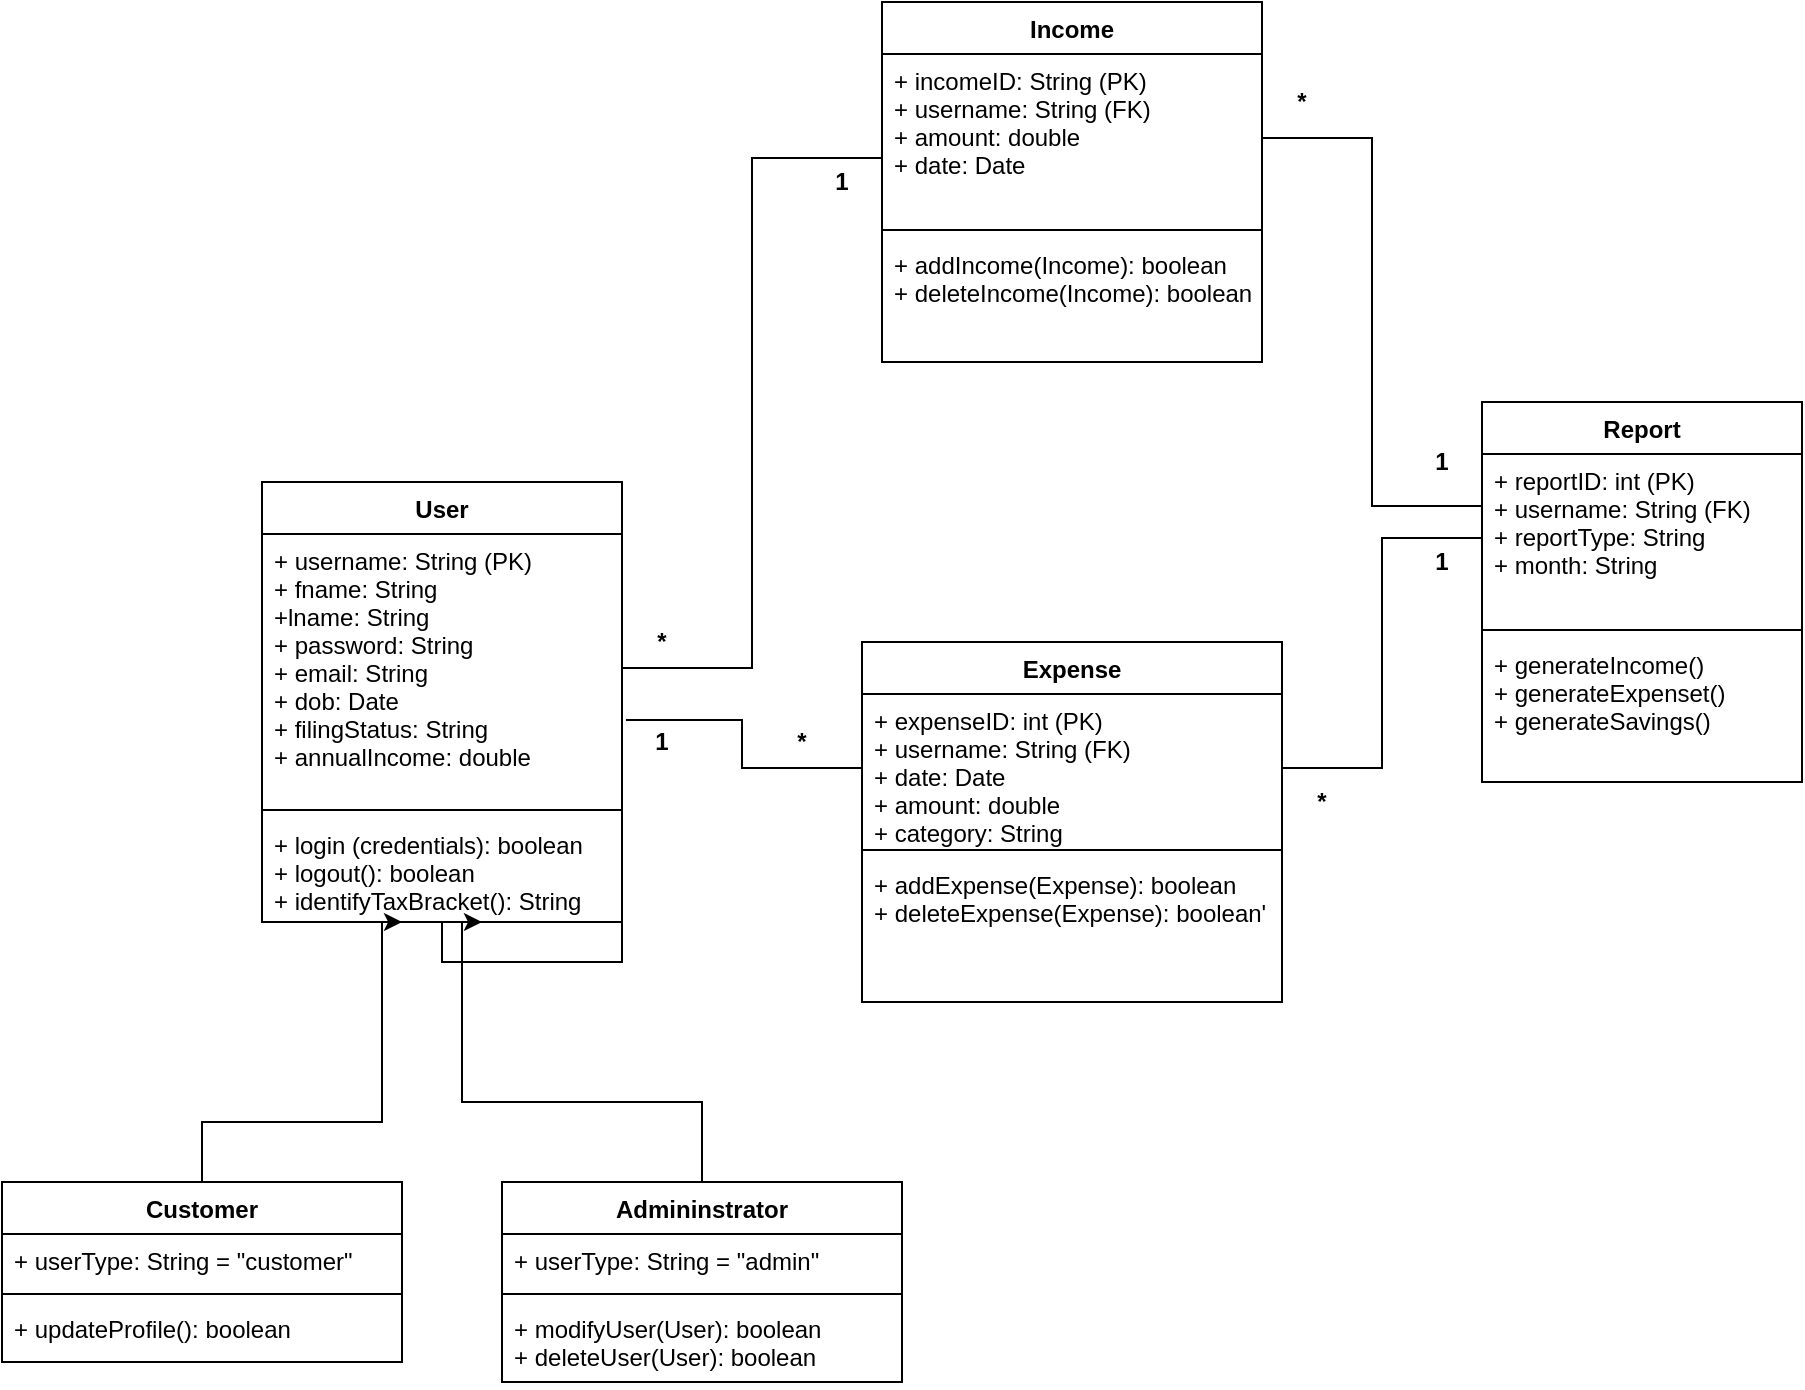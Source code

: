 <mxfile version="14.4.5" type="github">
  <diagram name="Page-1" id="efa7a0a1-bf9b-a30e-e6df-94a7791c09e9">
    <mxGraphModel dx="1422" dy="705" grid="1" gridSize="10" guides="1" tooltips="1" connect="1" arrows="1" fold="1" page="1" pageScale="1" pageWidth="826" pageHeight="1169" background="#ffffff" math="0" shadow="0">
      <root>
        <mxCell id="0" />
        <mxCell id="1" parent="0" />
        <mxCell id="gfM7-F49lEuLRjhy5ONM-183" style="edgeStyle=orthogonalEdgeStyle;rounded=0;orthogonalLoop=1;jettySize=auto;html=1;entryX=0;entryY=0;entryDx=0;entryDy=0;endArrow=none;endFill=0;" edge="1" parent="1" source="gfM7-F49lEuLRjhy5ONM-114" target="gfM7-F49lEuLRjhy5ONM-154">
          <mxGeometry relative="1" as="geometry" />
        </mxCell>
        <mxCell id="gfM7-F49lEuLRjhy5ONM-114" value="User" style="swimlane;fontStyle=1;align=center;verticalAlign=top;childLayout=stackLayout;horizontal=1;startSize=26;horizontalStack=0;resizeParent=1;resizeParentMax=0;resizeLast=0;collapsible=1;marginBottom=0;" vertex="1" parent="1">
          <mxGeometry x="140" y="270" width="180" height="220" as="geometry" />
        </mxCell>
        <mxCell id="gfM7-F49lEuLRjhy5ONM-115" value="+ username: String (PK)&#xa;+ fname: String&#xa;+lname: String&#xa;+ password: String&#xa;+ email: String &#xa;+ dob: Date&#xa;+ filingStatus: String&#xa;+ annualIncome: double&#xa;" style="text;strokeColor=none;fillColor=none;align=left;verticalAlign=top;spacingLeft=4;spacingRight=4;overflow=hidden;rotatable=0;points=[[0,0.5],[1,0.5]];portConstraint=eastwest;" vertex="1" parent="gfM7-F49lEuLRjhy5ONM-114">
          <mxGeometry y="26" width="180" height="134" as="geometry" />
        </mxCell>
        <mxCell id="gfM7-F49lEuLRjhy5ONM-116" value="" style="line;strokeWidth=1;fillColor=none;align=left;verticalAlign=middle;spacingTop=-1;spacingLeft=3;spacingRight=3;rotatable=0;labelPosition=right;points=[];portConstraint=eastwest;" vertex="1" parent="gfM7-F49lEuLRjhy5ONM-114">
          <mxGeometry y="160" width="180" height="8" as="geometry" />
        </mxCell>
        <mxCell id="gfM7-F49lEuLRjhy5ONM-117" value="+ login (credentials): boolean&#xa;+ logout(): boolean&#xa;+ identifyTaxBracket(): String" style="text;strokeColor=none;fillColor=none;align=left;verticalAlign=top;spacingLeft=4;spacingRight=4;overflow=hidden;rotatable=0;points=[[0,0.5],[1,0.5]];portConstraint=eastwest;" vertex="1" parent="gfM7-F49lEuLRjhy5ONM-114">
          <mxGeometry y="168" width="180" height="52" as="geometry" />
        </mxCell>
        <mxCell id="gfM7-F49lEuLRjhy5ONM-143" style="edgeStyle=orthogonalEdgeStyle;rounded=0;orthogonalLoop=1;jettySize=auto;html=1;entryX=0.611;entryY=1;entryDx=0;entryDy=0;entryPerimeter=0;" edge="1" parent="1" source="gfM7-F49lEuLRjhy5ONM-139" target="gfM7-F49lEuLRjhy5ONM-117">
          <mxGeometry relative="1" as="geometry">
            <mxPoint x="240" y="560" as="targetPoint" />
            <Array as="points">
              <mxPoint x="360" y="580" />
              <mxPoint x="240" y="580" />
            </Array>
          </mxGeometry>
        </mxCell>
        <mxCell id="gfM7-F49lEuLRjhy5ONM-139" value="Admininstrator" style="swimlane;fontStyle=1;align=center;verticalAlign=top;childLayout=stackLayout;horizontal=1;startSize=26;horizontalStack=0;resizeParent=1;resizeParentMax=0;resizeLast=0;collapsible=1;marginBottom=0;" vertex="1" parent="1">
          <mxGeometry x="260" y="620" width="200" height="100" as="geometry" />
        </mxCell>
        <mxCell id="gfM7-F49lEuLRjhy5ONM-140" value="+ userType: String = &quot;admin&quot;" style="text;strokeColor=none;fillColor=none;align=left;verticalAlign=top;spacingLeft=4;spacingRight=4;overflow=hidden;rotatable=0;points=[[0,0.5],[1,0.5]];portConstraint=eastwest;" vertex="1" parent="gfM7-F49lEuLRjhy5ONM-139">
          <mxGeometry y="26" width="200" height="26" as="geometry" />
        </mxCell>
        <mxCell id="gfM7-F49lEuLRjhy5ONM-141" value="" style="line;strokeWidth=1;fillColor=none;align=left;verticalAlign=middle;spacingTop=-1;spacingLeft=3;spacingRight=3;rotatable=0;labelPosition=right;points=[];portConstraint=eastwest;" vertex="1" parent="gfM7-F49lEuLRjhy5ONM-139">
          <mxGeometry y="52" width="200" height="8" as="geometry" />
        </mxCell>
        <mxCell id="gfM7-F49lEuLRjhy5ONM-142" value="+ modifyUser(User): boolean&#xa;+ deleteUser(User): boolean" style="text;strokeColor=none;fillColor=none;align=left;verticalAlign=top;spacingLeft=4;spacingRight=4;overflow=hidden;rotatable=0;points=[[0,0.5],[1,0.5]];portConstraint=eastwest;" vertex="1" parent="gfM7-F49lEuLRjhy5ONM-139">
          <mxGeometry y="60" width="200" height="40" as="geometry" />
        </mxCell>
        <mxCell id="gfM7-F49lEuLRjhy5ONM-144" value="Expense&#xa;" style="swimlane;fontStyle=1;align=center;verticalAlign=top;childLayout=stackLayout;horizontal=1;startSize=26;horizontalStack=0;resizeParent=1;resizeParentMax=0;resizeLast=0;collapsible=1;marginBottom=0;" vertex="1" parent="1">
          <mxGeometry x="440" y="350" width="210" height="180" as="geometry" />
        </mxCell>
        <mxCell id="gfM7-F49lEuLRjhy5ONM-145" value="+ expenseID: int (PK)&#xa;+ username: String (FK)&#xa;+ date: Date&#xa;+ amount: double&#xa;+ category: String&#xa;+ reoccurringExpense: boolean&#xa;" style="text;strokeColor=none;fillColor=none;align=left;verticalAlign=top;spacingLeft=4;spacingRight=4;overflow=hidden;rotatable=0;points=[[0,0.5],[1,0.5]];portConstraint=eastwest;" vertex="1" parent="gfM7-F49lEuLRjhy5ONM-144">
          <mxGeometry y="26" width="210" height="74" as="geometry" />
        </mxCell>
        <mxCell id="gfM7-F49lEuLRjhy5ONM-146" value="" style="line;strokeWidth=1;fillColor=none;align=left;verticalAlign=middle;spacingTop=-1;spacingLeft=3;spacingRight=3;rotatable=0;labelPosition=right;points=[];portConstraint=eastwest;" vertex="1" parent="gfM7-F49lEuLRjhy5ONM-144">
          <mxGeometry y="100" width="210" height="8" as="geometry" />
        </mxCell>
        <mxCell id="gfM7-F49lEuLRjhy5ONM-147" value="+ addExpense(Expense): boolean&#xa;+ deleteExpense(Expense): boolean&#39;&#xa;" style="text;strokeColor=none;fillColor=none;align=left;verticalAlign=top;spacingLeft=4;spacingRight=4;overflow=hidden;rotatable=0;points=[[0,0.5],[1,0.5]];portConstraint=eastwest;" vertex="1" parent="gfM7-F49lEuLRjhy5ONM-144">
          <mxGeometry y="108" width="210" height="72" as="geometry" />
        </mxCell>
        <mxCell id="gfM7-F49lEuLRjhy5ONM-152" style="edgeStyle=orthogonalEdgeStyle;rounded=0;orthogonalLoop=1;jettySize=auto;html=1;entryX=0.389;entryY=1;entryDx=0;entryDy=0;entryPerimeter=0;" edge="1" parent="1" source="gfM7-F49lEuLRjhy5ONM-148" target="gfM7-F49lEuLRjhy5ONM-117">
          <mxGeometry relative="1" as="geometry">
            <mxPoint x="200" y="560" as="targetPoint" />
            <Array as="points">
              <mxPoint x="110" y="590" />
              <mxPoint x="200" y="590" />
            </Array>
          </mxGeometry>
        </mxCell>
        <mxCell id="gfM7-F49lEuLRjhy5ONM-148" value="Customer" style="swimlane;fontStyle=1;align=center;verticalAlign=top;childLayout=stackLayout;horizontal=1;startSize=26;horizontalStack=0;resizeParent=1;resizeParentMax=0;resizeLast=0;collapsible=1;marginBottom=0;" vertex="1" parent="1">
          <mxGeometry x="10" y="620" width="200" height="90" as="geometry" />
        </mxCell>
        <mxCell id="gfM7-F49lEuLRjhy5ONM-149" value="+ userType: String = &quot;customer&quot;" style="text;strokeColor=none;fillColor=none;align=left;verticalAlign=top;spacingLeft=4;spacingRight=4;overflow=hidden;rotatable=0;points=[[0,0.5],[1,0.5]];portConstraint=eastwest;" vertex="1" parent="gfM7-F49lEuLRjhy5ONM-148">
          <mxGeometry y="26" width="200" height="26" as="geometry" />
        </mxCell>
        <mxCell id="gfM7-F49lEuLRjhy5ONM-150" value="" style="line;strokeWidth=1;fillColor=none;align=left;verticalAlign=middle;spacingTop=-1;spacingLeft=3;spacingRight=3;rotatable=0;labelPosition=right;points=[];portConstraint=eastwest;" vertex="1" parent="gfM7-F49lEuLRjhy5ONM-148">
          <mxGeometry y="52" width="200" height="8" as="geometry" />
        </mxCell>
        <mxCell id="gfM7-F49lEuLRjhy5ONM-151" value="+ updateProfile(): boolean" style="text;strokeColor=none;fillColor=none;align=left;verticalAlign=top;spacingLeft=4;spacingRight=4;overflow=hidden;rotatable=0;points=[[0,0.5],[1,0.5]];portConstraint=eastwest;" vertex="1" parent="gfM7-F49lEuLRjhy5ONM-148">
          <mxGeometry y="60" width="200" height="30" as="geometry" />
        </mxCell>
        <mxCell id="gfM7-F49lEuLRjhy5ONM-154" value="&lt;b&gt;1&lt;/b&gt;" style="text;html=1;strokeColor=none;fillColor=none;align=center;verticalAlign=middle;whiteSpace=wrap;rounded=0;" vertex="1" parent="1">
          <mxGeometry x="320" y="390" width="40" height="20" as="geometry" />
        </mxCell>
        <mxCell id="gfM7-F49lEuLRjhy5ONM-155" value="&lt;b&gt;*&lt;/b&gt;" style="text;html=1;strokeColor=none;fillColor=none;align=center;verticalAlign=middle;whiteSpace=wrap;rounded=0;" vertex="1" parent="1">
          <mxGeometry x="390" y="390" width="40" height="20" as="geometry" />
        </mxCell>
        <mxCell id="gfM7-F49lEuLRjhy5ONM-156" value="Income" style="swimlane;fontStyle=1;align=center;verticalAlign=top;childLayout=stackLayout;horizontal=1;startSize=26;horizontalStack=0;resizeParent=1;resizeParentMax=0;resizeLast=0;collapsible=1;marginBottom=0;" vertex="1" parent="1">
          <mxGeometry x="450" y="30" width="190" height="180" as="geometry" />
        </mxCell>
        <mxCell id="gfM7-F49lEuLRjhy5ONM-157" value="+ incomeID: String (PK)&#xa;+ username: String (FK)&#xa;+ amount: double&#xa;+ date: Date" style="text;strokeColor=none;fillColor=none;align=left;verticalAlign=top;spacingLeft=4;spacingRight=4;overflow=hidden;rotatable=0;points=[[0,0.5],[1,0.5]];portConstraint=eastwest;" vertex="1" parent="gfM7-F49lEuLRjhy5ONM-156">
          <mxGeometry y="26" width="190" height="84" as="geometry" />
        </mxCell>
        <mxCell id="gfM7-F49lEuLRjhy5ONM-158" value="" style="line;strokeWidth=1;fillColor=none;align=left;verticalAlign=middle;spacingTop=-1;spacingLeft=3;spacingRight=3;rotatable=0;labelPosition=right;points=[];portConstraint=eastwest;" vertex="1" parent="gfM7-F49lEuLRjhy5ONM-156">
          <mxGeometry y="110" width="190" height="8" as="geometry" />
        </mxCell>
        <mxCell id="gfM7-F49lEuLRjhy5ONM-159" value="+ addIncome(Income): boolean&#xa;+ deleteIncome(Income): boolean&#xa;" style="text;strokeColor=none;fillColor=none;align=left;verticalAlign=top;spacingLeft=4;spacingRight=4;overflow=hidden;rotatable=0;points=[[0,0.5],[1,0.5]];portConstraint=eastwest;" vertex="1" parent="gfM7-F49lEuLRjhy5ONM-156">
          <mxGeometry y="118" width="190" height="62" as="geometry" />
        </mxCell>
        <mxCell id="gfM7-F49lEuLRjhy5ONM-163" value="&lt;b&gt;*&lt;/b&gt;" style="text;html=1;strokeColor=none;fillColor=none;align=center;verticalAlign=middle;whiteSpace=wrap;rounded=0;" vertex="1" parent="1">
          <mxGeometry x="320" y="340" width="40" height="20" as="geometry" />
        </mxCell>
        <mxCell id="gfM7-F49lEuLRjhy5ONM-164" value="Report" style="swimlane;fontStyle=1;align=center;verticalAlign=top;childLayout=stackLayout;horizontal=1;startSize=26;horizontalStack=0;resizeParent=1;resizeParentMax=0;resizeLast=0;collapsible=1;marginBottom=0;" vertex="1" parent="1">
          <mxGeometry x="750" y="230" width="160" height="190" as="geometry" />
        </mxCell>
        <mxCell id="gfM7-F49lEuLRjhy5ONM-165" value="+ reportID: int (PK)&#xa;+ username: String (FK)&#xa;+ reportType: String&#xa;+ month: String" style="text;strokeColor=none;fillColor=none;align=left;verticalAlign=top;spacingLeft=4;spacingRight=4;overflow=hidden;rotatable=0;points=[[0,0.5],[1,0.5]];portConstraint=eastwest;" vertex="1" parent="gfM7-F49lEuLRjhy5ONM-164">
          <mxGeometry y="26" width="160" height="84" as="geometry" />
        </mxCell>
        <mxCell id="gfM7-F49lEuLRjhy5ONM-166" value="" style="line;strokeWidth=1;fillColor=none;align=left;verticalAlign=middle;spacingTop=-1;spacingLeft=3;spacingRight=3;rotatable=0;labelPosition=right;points=[];portConstraint=eastwest;" vertex="1" parent="gfM7-F49lEuLRjhy5ONM-164">
          <mxGeometry y="110" width="160" height="8" as="geometry" />
        </mxCell>
        <mxCell id="gfM7-F49lEuLRjhy5ONM-167" value="+ generateIncome()&#xa;+ generateExpenset()&#xa;+ generateSavings()" style="text;strokeColor=none;fillColor=none;align=left;verticalAlign=top;spacingLeft=4;spacingRight=4;overflow=hidden;rotatable=0;points=[[0,0.5],[1,0.5]];portConstraint=eastwest;" vertex="1" parent="gfM7-F49lEuLRjhy5ONM-164">
          <mxGeometry y="118" width="160" height="72" as="geometry" />
        </mxCell>
        <mxCell id="gfM7-F49lEuLRjhy5ONM-170" style="edgeStyle=orthogonalEdgeStyle;rounded=0;orthogonalLoop=1;jettySize=auto;html=1;entryX=0;entryY=0.5;entryDx=0;entryDy=0;endArrow=none;endFill=0;exitX=1.011;exitY=0.694;exitDx=0;exitDy=0;exitPerimeter=0;" edge="1" parent="1" source="gfM7-F49lEuLRjhy5ONM-115" target="gfM7-F49lEuLRjhy5ONM-145">
          <mxGeometry relative="1" as="geometry" />
        </mxCell>
        <mxCell id="gfM7-F49lEuLRjhy5ONM-172" value="&lt;b&gt;*&lt;/b&gt;" style="text;html=1;strokeColor=none;fillColor=none;align=center;verticalAlign=middle;whiteSpace=wrap;rounded=0;" vertex="1" parent="1">
          <mxGeometry x="650" y="420" width="40" height="20" as="geometry" />
        </mxCell>
        <mxCell id="gfM7-F49lEuLRjhy5ONM-173" value="&lt;b&gt;*&lt;/b&gt;" style="text;html=1;strokeColor=none;fillColor=none;align=center;verticalAlign=middle;whiteSpace=wrap;rounded=0;" vertex="1" parent="1">
          <mxGeometry x="640" y="70" width="40" height="20" as="geometry" />
        </mxCell>
        <mxCell id="gfM7-F49lEuLRjhy5ONM-174" value="&lt;b&gt;1&lt;/b&gt;" style="text;html=1;strokeColor=none;fillColor=none;align=center;verticalAlign=middle;whiteSpace=wrap;rounded=0;" vertex="1" parent="1">
          <mxGeometry x="710" y="250" width="40" height="20" as="geometry" />
        </mxCell>
        <mxCell id="gfM7-F49lEuLRjhy5ONM-175" value="&lt;b&gt;1&lt;/b&gt;" style="text;html=1;strokeColor=none;fillColor=none;align=center;verticalAlign=middle;whiteSpace=wrap;rounded=0;" vertex="1" parent="1">
          <mxGeometry x="410" y="110" width="40" height="20" as="geometry" />
        </mxCell>
        <mxCell id="gfM7-F49lEuLRjhy5ONM-180" style="edgeStyle=orthogonalEdgeStyle;rounded=0;orthogonalLoop=1;jettySize=auto;html=1;entryX=0;entryY=0.31;entryDx=0;entryDy=0;entryPerimeter=0;endArrow=none;endFill=0;" edge="1" parent="1" source="gfM7-F49lEuLRjhy5ONM-157" target="gfM7-F49lEuLRjhy5ONM-165">
          <mxGeometry relative="1" as="geometry" />
        </mxCell>
        <mxCell id="gfM7-F49lEuLRjhy5ONM-181" style="edgeStyle=orthogonalEdgeStyle;rounded=0;orthogonalLoop=1;jettySize=auto;html=1;endArrow=none;endFill=0;" edge="1" parent="1" source="gfM7-F49lEuLRjhy5ONM-145" target="gfM7-F49lEuLRjhy5ONM-165">
          <mxGeometry relative="1" as="geometry" />
        </mxCell>
        <mxCell id="gfM7-F49lEuLRjhy5ONM-182" value="&lt;b&gt;1&lt;/b&gt;" style="text;html=1;strokeColor=none;fillColor=none;align=center;verticalAlign=middle;whiteSpace=wrap;rounded=0;" vertex="1" parent="1">
          <mxGeometry x="710" y="300" width="40" height="20" as="geometry" />
        </mxCell>
        <mxCell id="gfM7-F49lEuLRjhy5ONM-184" style="edgeStyle=orthogonalEdgeStyle;rounded=0;orthogonalLoop=1;jettySize=auto;html=1;entryX=0;entryY=0.619;entryDx=0;entryDy=0;entryPerimeter=0;endArrow=none;endFill=0;" edge="1" parent="1" source="gfM7-F49lEuLRjhy5ONM-115" target="gfM7-F49lEuLRjhy5ONM-157">
          <mxGeometry relative="1" as="geometry" />
        </mxCell>
      </root>
    </mxGraphModel>
  </diagram>
</mxfile>
